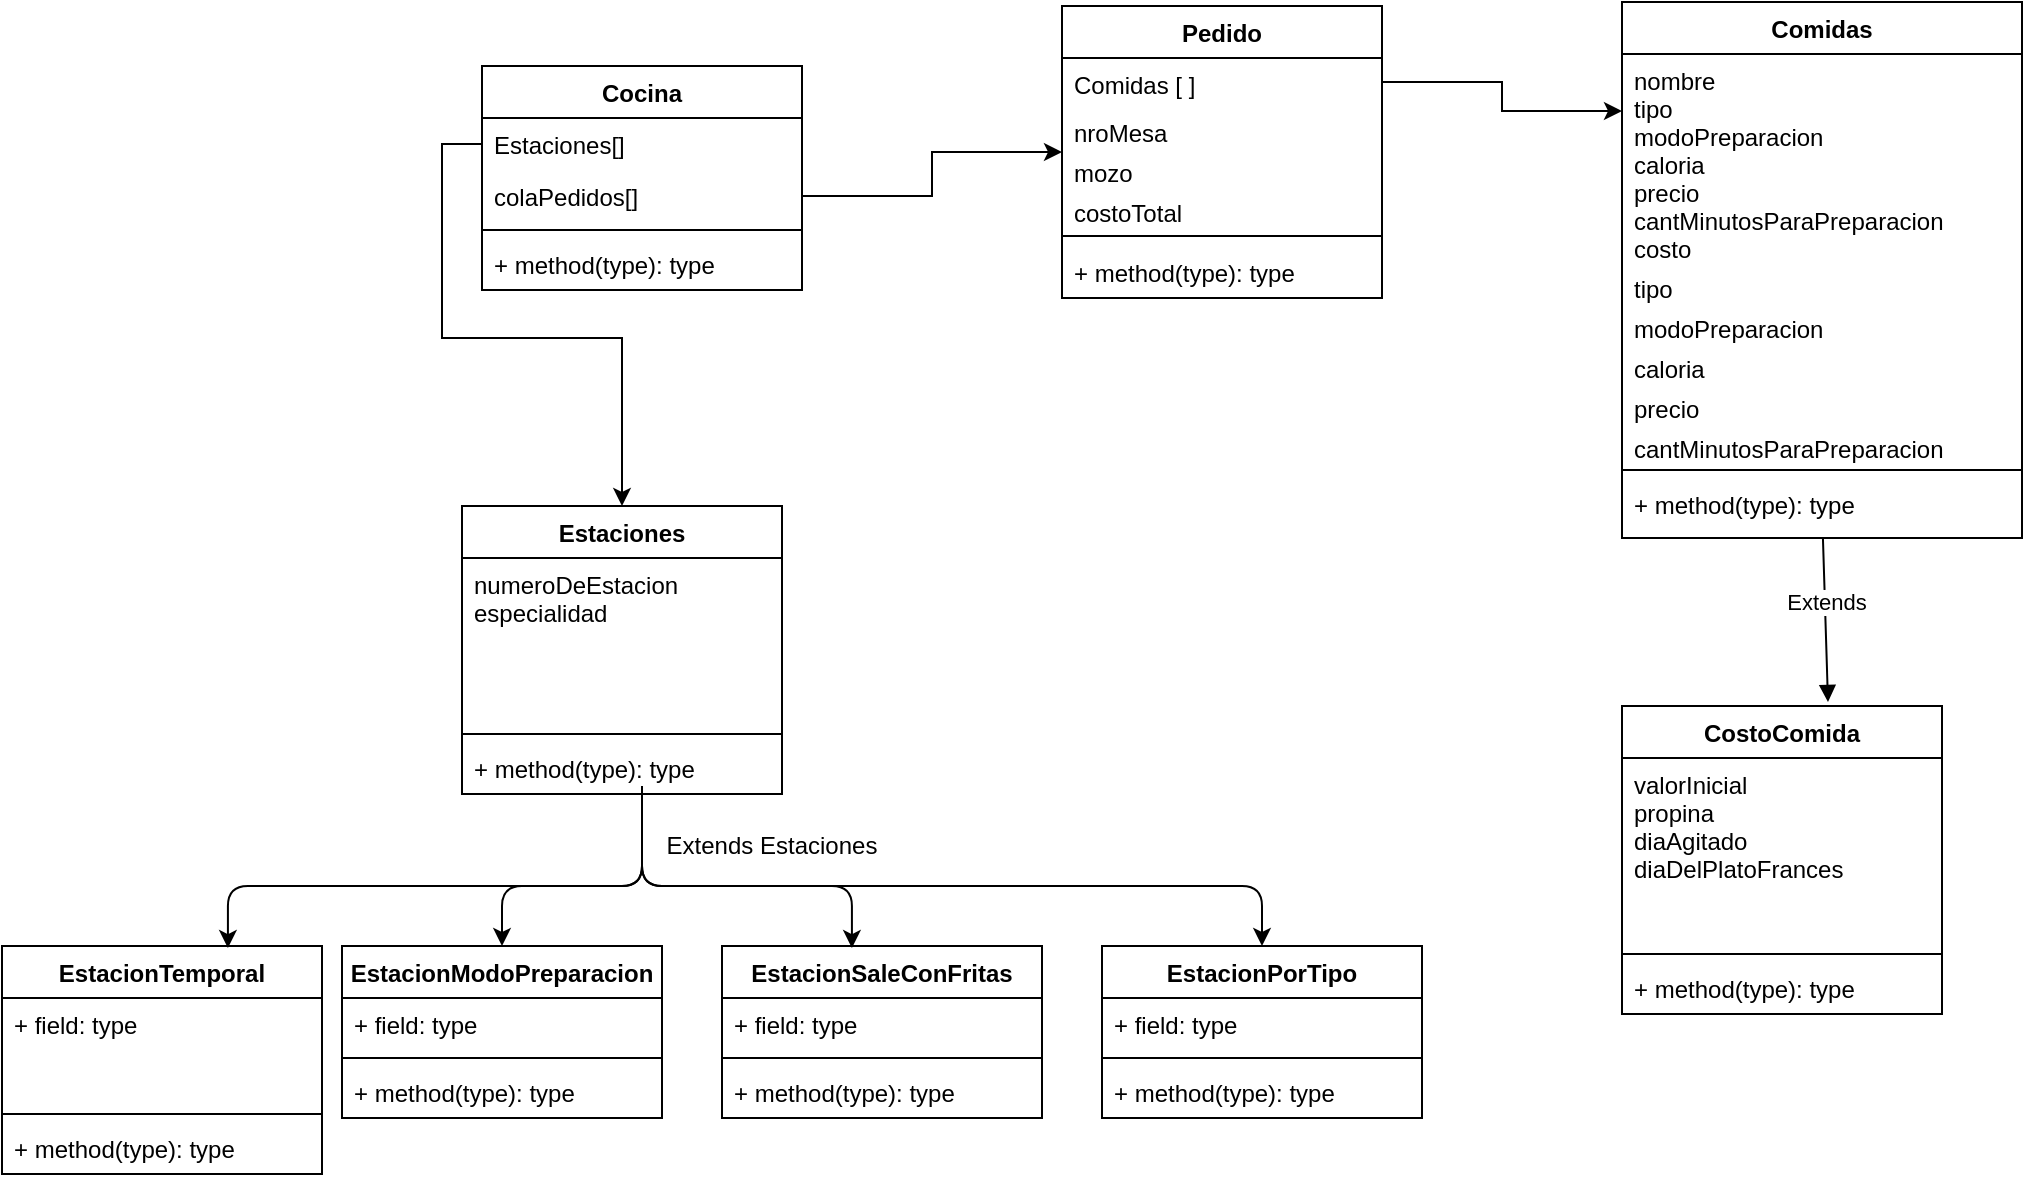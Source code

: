 <mxfile version="14.6.6" type="github">
  <diagram name="Page-1" id="9f46799a-70d6-7492-0946-bef42562c5a5">
    <mxGraphModel dx="1038" dy="580" grid="1" gridSize="10" guides="1" tooltips="1" connect="1" arrows="1" fold="1" page="1" pageScale="1" pageWidth="1100" pageHeight="850" background="#ffffff" math="0" shadow="0">
      <root>
        <mxCell id="0" />
        <mxCell id="1" parent="0" />
        <mxCell id="8xV83j_1CTot_pnEL54q-5" value="Pedido" style="swimlane;fontStyle=1;align=center;verticalAlign=top;childLayout=stackLayout;horizontal=1;startSize=26;horizontalStack=0;resizeParent=1;resizeParentMax=0;resizeLast=0;collapsible=1;marginBottom=0;" parent="1" vertex="1">
          <mxGeometry x="580" y="200" width="160" height="146" as="geometry" />
        </mxCell>
        <mxCell id="8xV83j_1CTot_pnEL54q-6" value="Comidas [ ]" style="text;strokeColor=none;fillColor=none;align=left;verticalAlign=top;spacingLeft=4;spacingRight=4;overflow=hidden;rotatable=0;points=[[0,0.5],[1,0.5]];portConstraint=eastwest;" parent="8xV83j_1CTot_pnEL54q-5" vertex="1">
          <mxGeometry y="26" width="160" height="24" as="geometry" />
        </mxCell>
        <mxCell id="6D3WVw2xwApWxN8StHJ6-3" value="nroMesa" style="text;strokeColor=none;fillColor=none;align=left;verticalAlign=top;spacingLeft=4;spacingRight=4;overflow=hidden;rotatable=0;points=[[0,0.5],[1,0.5]];portConstraint=eastwest;" vertex="1" parent="8xV83j_1CTot_pnEL54q-5">
          <mxGeometry y="50" width="160" height="20" as="geometry" />
        </mxCell>
        <mxCell id="6D3WVw2xwApWxN8StHJ6-4" value="mozo" style="text;strokeColor=none;fillColor=none;align=left;verticalAlign=top;spacingLeft=4;spacingRight=4;overflow=hidden;rotatable=0;points=[[0,0.5],[1,0.5]];portConstraint=eastwest;" vertex="1" parent="8xV83j_1CTot_pnEL54q-5">
          <mxGeometry y="70" width="160" height="20" as="geometry" />
        </mxCell>
        <mxCell id="6D3WVw2xwApWxN8StHJ6-5" value="costoTotal" style="text;strokeColor=none;fillColor=none;align=left;verticalAlign=top;spacingLeft=4;spacingRight=4;overflow=hidden;rotatable=0;points=[[0,0.5],[1,0.5]];portConstraint=eastwest;" vertex="1" parent="8xV83j_1CTot_pnEL54q-5">
          <mxGeometry y="90" width="160" height="20" as="geometry" />
        </mxCell>
        <mxCell id="8xV83j_1CTot_pnEL54q-7" value="" style="line;strokeWidth=1;fillColor=none;align=left;verticalAlign=middle;spacingTop=-1;spacingLeft=3;spacingRight=3;rotatable=0;labelPosition=right;points=[];portConstraint=eastwest;" parent="8xV83j_1CTot_pnEL54q-5" vertex="1">
          <mxGeometry y="110" width="160" height="10" as="geometry" />
        </mxCell>
        <mxCell id="8xV83j_1CTot_pnEL54q-8" value="+ method(type): type" style="text;strokeColor=none;fillColor=none;align=left;verticalAlign=top;spacingLeft=4;spacingRight=4;overflow=hidden;rotatable=0;points=[[0,0.5],[1,0.5]];portConstraint=eastwest;" parent="8xV83j_1CTot_pnEL54q-5" vertex="1">
          <mxGeometry y="120" width="160" height="26" as="geometry" />
        </mxCell>
        <mxCell id="8xV83j_1CTot_pnEL54q-9" value="Comidas" style="swimlane;fontStyle=1;align=center;verticalAlign=top;childLayout=stackLayout;horizontal=1;startSize=26;horizontalStack=0;resizeParent=1;resizeParentMax=0;resizeLast=0;collapsible=1;marginBottom=0;" parent="1" vertex="1">
          <mxGeometry x="860" y="198" width="200" height="268" as="geometry" />
        </mxCell>
        <mxCell id="8xV83j_1CTot_pnEL54q-10" value="nombre&#xa;tipo&#xa;modoPreparacion&#xa;caloria&#xa;precio&#xa;cantMinutosParaPreparacion&#xa;costo" style="text;strokeColor=none;fillColor=none;align=left;verticalAlign=top;spacingLeft=4;spacingRight=4;overflow=hidden;rotatable=0;points=[[0,0.5],[1,0.5]];portConstraint=eastwest;" parent="8xV83j_1CTot_pnEL54q-9" vertex="1">
          <mxGeometry y="26" width="200" height="104" as="geometry" />
        </mxCell>
        <mxCell id="6D3WVw2xwApWxN8StHJ6-9" value="tipo" style="text;strokeColor=none;fillColor=none;align=left;verticalAlign=top;spacingLeft=4;spacingRight=4;overflow=hidden;rotatable=0;points=[[0,0.5],[1,0.5]];portConstraint=eastwest;" vertex="1" parent="8xV83j_1CTot_pnEL54q-9">
          <mxGeometry y="130" width="200" height="20" as="geometry" />
        </mxCell>
        <mxCell id="6D3WVw2xwApWxN8StHJ6-10" value="modoPreparacion" style="text;strokeColor=none;fillColor=none;align=left;verticalAlign=top;spacingLeft=4;spacingRight=4;overflow=hidden;rotatable=0;points=[[0,0.5],[1,0.5]];portConstraint=eastwest;" vertex="1" parent="8xV83j_1CTot_pnEL54q-9">
          <mxGeometry y="150" width="200" height="20" as="geometry" />
        </mxCell>
        <mxCell id="6D3WVw2xwApWxN8StHJ6-11" value="caloria" style="text;strokeColor=none;fillColor=none;align=left;verticalAlign=top;spacingLeft=4;spacingRight=4;overflow=hidden;rotatable=0;points=[[0,0.5],[1,0.5]];portConstraint=eastwest;" vertex="1" parent="8xV83j_1CTot_pnEL54q-9">
          <mxGeometry y="170" width="200" height="20" as="geometry" />
        </mxCell>
        <mxCell id="6D3WVw2xwApWxN8StHJ6-12" value="precio" style="text;strokeColor=none;fillColor=none;align=left;verticalAlign=top;spacingLeft=4;spacingRight=4;overflow=hidden;rotatable=0;points=[[0,0.5],[1,0.5]];portConstraint=eastwest;" vertex="1" parent="8xV83j_1CTot_pnEL54q-9">
          <mxGeometry y="190" width="200" height="20" as="geometry" />
        </mxCell>
        <mxCell id="6D3WVw2xwApWxN8StHJ6-13" value="cantMinutosParaPreparacion" style="text;strokeColor=none;fillColor=none;align=left;verticalAlign=top;spacingLeft=4;spacingRight=4;overflow=hidden;rotatable=0;points=[[0,0.5],[1,0.5]];portConstraint=eastwest;" vertex="1" parent="8xV83j_1CTot_pnEL54q-9">
          <mxGeometry y="210" width="200" height="20" as="geometry" />
        </mxCell>
        <mxCell id="8xV83j_1CTot_pnEL54q-11" value="" style="line;strokeWidth=1;fillColor=none;align=left;verticalAlign=middle;spacingTop=-1;spacingLeft=3;spacingRight=3;rotatable=0;labelPosition=right;points=[];portConstraint=eastwest;" parent="8xV83j_1CTot_pnEL54q-9" vertex="1">
          <mxGeometry y="230" width="200" height="8" as="geometry" />
        </mxCell>
        <mxCell id="8xV83j_1CTot_pnEL54q-12" value="+ method(type): type" style="text;strokeColor=none;fillColor=none;align=left;verticalAlign=top;spacingLeft=4;spacingRight=4;overflow=hidden;rotatable=0;points=[[0,0.5],[1,0.5]];portConstraint=eastwest;" parent="8xV83j_1CTot_pnEL54q-9" vertex="1">
          <mxGeometry y="238" width="200" height="30" as="geometry" />
        </mxCell>
        <mxCell id="8xV83j_1CTot_pnEL54q-17" value="Estaciones" style="swimlane;fontStyle=1;align=center;verticalAlign=top;childLayout=stackLayout;horizontal=1;startSize=26;horizontalStack=0;resizeParent=1;resizeParentMax=0;resizeLast=0;collapsible=1;marginBottom=0;" parent="1" vertex="1">
          <mxGeometry x="280" y="450" width="160" height="144" as="geometry" />
        </mxCell>
        <mxCell id="8xV83j_1CTot_pnEL54q-18" value="numeroDeEstacion&#xa;especialidad&#xa;" style="text;strokeColor=none;fillColor=none;align=left;verticalAlign=top;spacingLeft=4;spacingRight=4;overflow=hidden;rotatable=0;points=[[0,0.5],[1,0.5]];portConstraint=eastwest;" parent="8xV83j_1CTot_pnEL54q-17" vertex="1">
          <mxGeometry y="26" width="160" height="84" as="geometry" />
        </mxCell>
        <mxCell id="8xV83j_1CTot_pnEL54q-19" value="" style="line;strokeWidth=1;fillColor=none;align=left;verticalAlign=middle;spacingTop=-1;spacingLeft=3;spacingRight=3;rotatable=0;labelPosition=right;points=[];portConstraint=eastwest;" parent="8xV83j_1CTot_pnEL54q-17" vertex="1">
          <mxGeometry y="110" width="160" height="8" as="geometry" />
        </mxCell>
        <mxCell id="8xV83j_1CTot_pnEL54q-20" value="+ method(type): type" style="text;strokeColor=none;fillColor=none;align=left;verticalAlign=top;spacingLeft=4;spacingRight=4;overflow=hidden;rotatable=0;points=[[0,0.5],[1,0.5]];portConstraint=eastwest;" parent="8xV83j_1CTot_pnEL54q-17" vertex="1">
          <mxGeometry y="118" width="160" height="26" as="geometry" />
        </mxCell>
        <mxCell id="RCY958HESJczwJdHwp6I-1" value="EstacionTemporal" style="swimlane;fontStyle=1;align=center;verticalAlign=top;childLayout=stackLayout;horizontal=1;startSize=26;horizontalStack=0;resizeParent=1;resizeParentMax=0;resizeLast=0;collapsible=1;marginBottom=0;" parent="1" vertex="1">
          <mxGeometry x="50" y="670" width="160" height="114" as="geometry" />
        </mxCell>
        <mxCell id="RCY958HESJczwJdHwp6I-2" value="+ field: type" style="text;strokeColor=none;fillColor=none;align=left;verticalAlign=top;spacingLeft=4;spacingRight=4;overflow=hidden;rotatable=0;points=[[0,0.5],[1,0.5]];portConstraint=eastwest;" parent="RCY958HESJczwJdHwp6I-1" vertex="1">
          <mxGeometry y="26" width="160" height="54" as="geometry" />
        </mxCell>
        <mxCell id="RCY958HESJczwJdHwp6I-3" value="" style="line;strokeWidth=1;fillColor=none;align=left;verticalAlign=middle;spacingTop=-1;spacingLeft=3;spacingRight=3;rotatable=0;labelPosition=right;points=[];portConstraint=eastwest;" parent="RCY958HESJczwJdHwp6I-1" vertex="1">
          <mxGeometry y="80" width="160" height="8" as="geometry" />
        </mxCell>
        <mxCell id="RCY958HESJczwJdHwp6I-4" value="+ method(type): type" style="text;strokeColor=none;fillColor=none;align=left;verticalAlign=top;spacingLeft=4;spacingRight=4;overflow=hidden;rotatable=0;points=[[0,0.5],[1,0.5]];portConstraint=eastwest;" parent="RCY958HESJczwJdHwp6I-1" vertex="1">
          <mxGeometry y="88" width="160" height="26" as="geometry" />
        </mxCell>
        <mxCell id="RCY958HESJczwJdHwp6I-5" value="EstacionModoPreparacion" style="swimlane;fontStyle=1;align=center;verticalAlign=top;childLayout=stackLayout;horizontal=1;startSize=26;horizontalStack=0;resizeParent=1;resizeParentMax=0;resizeLast=0;collapsible=1;marginBottom=0;" parent="1" vertex="1">
          <mxGeometry x="220" y="670" width="160" height="86" as="geometry" />
        </mxCell>
        <mxCell id="RCY958HESJczwJdHwp6I-6" value="+ field: type" style="text;strokeColor=none;fillColor=none;align=left;verticalAlign=top;spacingLeft=4;spacingRight=4;overflow=hidden;rotatable=0;points=[[0,0.5],[1,0.5]];portConstraint=eastwest;" parent="RCY958HESJczwJdHwp6I-5" vertex="1">
          <mxGeometry y="26" width="160" height="26" as="geometry" />
        </mxCell>
        <mxCell id="RCY958HESJczwJdHwp6I-7" value="" style="line;strokeWidth=1;fillColor=none;align=left;verticalAlign=middle;spacingTop=-1;spacingLeft=3;spacingRight=3;rotatable=0;labelPosition=right;points=[];portConstraint=eastwest;" parent="RCY958HESJczwJdHwp6I-5" vertex="1">
          <mxGeometry y="52" width="160" height="8" as="geometry" />
        </mxCell>
        <mxCell id="RCY958HESJczwJdHwp6I-8" value="+ method(type): type" style="text;strokeColor=none;fillColor=none;align=left;verticalAlign=top;spacingLeft=4;spacingRight=4;overflow=hidden;rotatable=0;points=[[0,0.5],[1,0.5]];portConstraint=eastwest;" parent="RCY958HESJczwJdHwp6I-5" vertex="1">
          <mxGeometry y="60" width="160" height="26" as="geometry" />
        </mxCell>
        <mxCell id="RCY958HESJczwJdHwp6I-9" value="EstacionSaleConFritas" style="swimlane;fontStyle=1;align=center;verticalAlign=top;childLayout=stackLayout;horizontal=1;startSize=26;horizontalStack=0;resizeParent=1;resizeParentMax=0;resizeLast=0;collapsible=1;marginBottom=0;" parent="1" vertex="1">
          <mxGeometry x="410" y="670" width="160" height="86" as="geometry" />
        </mxCell>
        <mxCell id="RCY958HESJczwJdHwp6I-10" value="+ field: type" style="text;strokeColor=none;fillColor=none;align=left;verticalAlign=top;spacingLeft=4;spacingRight=4;overflow=hidden;rotatable=0;points=[[0,0.5],[1,0.5]];portConstraint=eastwest;" parent="RCY958HESJczwJdHwp6I-9" vertex="1">
          <mxGeometry y="26" width="160" height="26" as="geometry" />
        </mxCell>
        <mxCell id="RCY958HESJczwJdHwp6I-11" value="" style="line;strokeWidth=1;fillColor=none;align=left;verticalAlign=middle;spacingTop=-1;spacingLeft=3;spacingRight=3;rotatable=0;labelPosition=right;points=[];portConstraint=eastwest;" parent="RCY958HESJczwJdHwp6I-9" vertex="1">
          <mxGeometry y="52" width="160" height="8" as="geometry" />
        </mxCell>
        <mxCell id="RCY958HESJczwJdHwp6I-12" value="+ method(type): type" style="text;strokeColor=none;fillColor=none;align=left;verticalAlign=top;spacingLeft=4;spacingRight=4;overflow=hidden;rotatable=0;points=[[0,0.5],[1,0.5]];portConstraint=eastwest;" parent="RCY958HESJczwJdHwp6I-9" vertex="1">
          <mxGeometry y="60" width="160" height="26" as="geometry" />
        </mxCell>
        <mxCell id="RCY958HESJczwJdHwp6I-13" value="EstacionPorTipo" style="swimlane;fontStyle=1;align=center;verticalAlign=top;childLayout=stackLayout;horizontal=1;startSize=26;horizontalStack=0;resizeParent=1;resizeParentMax=0;resizeLast=0;collapsible=1;marginBottom=0;" parent="1" vertex="1">
          <mxGeometry x="600" y="670" width="160" height="86" as="geometry" />
        </mxCell>
        <mxCell id="RCY958HESJczwJdHwp6I-14" value="+ field: type" style="text;strokeColor=none;fillColor=none;align=left;verticalAlign=top;spacingLeft=4;spacingRight=4;overflow=hidden;rotatable=0;points=[[0,0.5],[1,0.5]];portConstraint=eastwest;" parent="RCY958HESJczwJdHwp6I-13" vertex="1">
          <mxGeometry y="26" width="160" height="26" as="geometry" />
        </mxCell>
        <mxCell id="RCY958HESJczwJdHwp6I-15" value="" style="line;strokeWidth=1;fillColor=none;align=left;verticalAlign=middle;spacingTop=-1;spacingLeft=3;spacingRight=3;rotatable=0;labelPosition=right;points=[];portConstraint=eastwest;" parent="RCY958HESJczwJdHwp6I-13" vertex="1">
          <mxGeometry y="52" width="160" height="8" as="geometry" />
        </mxCell>
        <mxCell id="RCY958HESJczwJdHwp6I-16" value="+ method(type): type" style="text;strokeColor=none;fillColor=none;align=left;verticalAlign=top;spacingLeft=4;spacingRight=4;overflow=hidden;rotatable=0;points=[[0,0.5],[1,0.5]];portConstraint=eastwest;" parent="RCY958HESJczwJdHwp6I-13" vertex="1">
          <mxGeometry y="60" width="160" height="26" as="geometry" />
        </mxCell>
        <mxCell id="RCY958HESJczwJdHwp6I-17" value="Cocina" style="swimlane;fontStyle=1;align=center;verticalAlign=top;childLayout=stackLayout;horizontal=1;startSize=26;horizontalStack=0;resizeParent=1;resizeParentMax=0;resizeLast=0;collapsible=1;marginBottom=0;" parent="1" vertex="1">
          <mxGeometry x="290" y="230" width="160" height="112" as="geometry" />
        </mxCell>
        <mxCell id="RCY958HESJczwJdHwp6I-18" value="Estaciones[]" style="text;strokeColor=none;fillColor=none;align=left;verticalAlign=top;spacingLeft=4;spacingRight=4;overflow=hidden;rotatable=0;points=[[0,0.5],[1,0.5]];portConstraint=eastwest;" parent="RCY958HESJczwJdHwp6I-17" vertex="1">
          <mxGeometry y="26" width="160" height="26" as="geometry" />
        </mxCell>
        <mxCell id="6D3WVw2xwApWxN8StHJ6-6" value="colaPedidos[]" style="text;strokeColor=none;fillColor=none;align=left;verticalAlign=top;spacingLeft=4;spacingRight=4;overflow=hidden;rotatable=0;points=[[0,0.5],[1,0.5]];portConstraint=eastwest;" vertex="1" parent="RCY958HESJczwJdHwp6I-17">
          <mxGeometry y="52" width="160" height="26" as="geometry" />
        </mxCell>
        <mxCell id="RCY958HESJczwJdHwp6I-19" value="" style="line;strokeWidth=1;fillColor=none;align=left;verticalAlign=middle;spacingTop=-1;spacingLeft=3;spacingRight=3;rotatable=0;labelPosition=right;points=[];portConstraint=eastwest;" parent="RCY958HESJczwJdHwp6I-17" vertex="1">
          <mxGeometry y="78" width="160" height="8" as="geometry" />
        </mxCell>
        <mxCell id="RCY958HESJczwJdHwp6I-20" value="+ method(type): type" style="text;strokeColor=none;fillColor=none;align=left;verticalAlign=top;spacingLeft=4;spacingRight=4;overflow=hidden;rotatable=0;points=[[0,0.5],[1,0.5]];portConstraint=eastwest;" parent="RCY958HESJczwJdHwp6I-17" vertex="1">
          <mxGeometry y="86" width="160" height="26" as="geometry" />
        </mxCell>
        <mxCell id="RCY958HESJczwJdHwp6I-22" style="edgeStyle=orthogonalEdgeStyle;rounded=0;orthogonalLoop=1;jettySize=auto;html=1;entryX=0;entryY=0.274;entryDx=0;entryDy=0;entryPerimeter=0;" parent="1" source="8xV83j_1CTot_pnEL54q-6" target="8xV83j_1CTot_pnEL54q-10" edge="1">
          <mxGeometry relative="1" as="geometry" />
        </mxCell>
        <mxCell id="RCY958HESJczwJdHwp6I-50" value="Extends Estaciones" style="text;html=1;strokeColor=none;fillColor=none;align=center;verticalAlign=middle;whiteSpace=wrap;rounded=0;" parent="1" vertex="1">
          <mxGeometry x="330" y="610" width="210" height="20" as="geometry" />
        </mxCell>
        <mxCell id="RCY958HESJczwJdHwp6I-70" value="" style="edgeStyle=elbowEdgeStyle;elbow=vertical;entryX=0.706;entryY=0.009;entryDx=0;entryDy=0;entryPerimeter=0;" parent="1" target="RCY958HESJczwJdHwp6I-1" edge="1">
          <mxGeometry relative="1" as="geometry">
            <mxPoint x="370" y="620" as="sourcePoint" />
            <mxPoint x="190" y="670" as="targetPoint" />
            <Array as="points">
              <mxPoint x="240" y="640" />
            </Array>
          </mxGeometry>
        </mxCell>
        <mxCell id="RCY958HESJczwJdHwp6I-71" value="" style="edgeStyle=elbowEdgeStyle;elbow=vertical;" parent="1" edge="1">
          <mxGeometry relative="1" as="geometry">
            <mxPoint x="370" y="620" as="sourcePoint" />
            <mxPoint x="300" y="670" as="targetPoint" />
            <Array as="points">
              <mxPoint x="330" y="640" />
            </Array>
          </mxGeometry>
        </mxCell>
        <mxCell id="RCY958HESJczwJdHwp6I-72" value="" style="edgeStyle=elbowEdgeStyle;elbow=vertical;entryX=0.406;entryY=0.012;entryDx=0;entryDy=0;entryPerimeter=0;" parent="1" target="RCY958HESJczwJdHwp6I-9" edge="1">
          <mxGeometry relative="1" as="geometry">
            <mxPoint x="370" y="620" as="sourcePoint" />
            <mxPoint x="430" y="670" as="targetPoint" />
            <Array as="points">
              <mxPoint x="420" y="640" />
            </Array>
          </mxGeometry>
        </mxCell>
        <mxCell id="RCY958HESJczwJdHwp6I-73" value="" style="edgeStyle=elbowEdgeStyle;elbow=vertical;entryX=0.5;entryY=0;entryDx=0;entryDy=0;" parent="1" target="RCY958HESJczwJdHwp6I-13" edge="1">
          <mxGeometry relative="1" as="geometry">
            <mxPoint x="370" y="590" as="sourcePoint" />
            <mxPoint x="550" y="670" as="targetPoint" />
            <Array as="points">
              <mxPoint x="550" y="640" />
              <mxPoint x="430" y="650" />
              <mxPoint x="530" y="650" />
            </Array>
          </mxGeometry>
        </mxCell>
        <mxCell id="RCY958HESJczwJdHwp6I-111" value="CostoComida" style="swimlane;fontStyle=1;align=center;verticalAlign=top;childLayout=stackLayout;horizontal=1;startSize=26;horizontalStack=0;resizeParent=1;resizeParentMax=0;resizeLast=0;collapsible=1;marginBottom=0;" parent="1" vertex="1">
          <mxGeometry x="860" y="550" width="160" height="154" as="geometry" />
        </mxCell>
        <mxCell id="RCY958HESJczwJdHwp6I-112" value="valorInicial&#xa;propina&#xa;diaAgitado&#xa;diaDelPlatoFrances" style="text;strokeColor=none;fillColor=none;align=left;verticalAlign=top;spacingLeft=4;spacingRight=4;overflow=hidden;rotatable=0;points=[[0,0.5],[1,0.5]];portConstraint=eastwest;" parent="RCY958HESJczwJdHwp6I-111" vertex="1">
          <mxGeometry y="26" width="160" height="94" as="geometry" />
        </mxCell>
        <mxCell id="RCY958HESJczwJdHwp6I-113" value="" style="line;strokeWidth=1;fillColor=none;align=left;verticalAlign=middle;spacingTop=-1;spacingLeft=3;spacingRight=3;rotatable=0;labelPosition=right;points=[];portConstraint=eastwest;" parent="RCY958HESJczwJdHwp6I-111" vertex="1">
          <mxGeometry y="120" width="160" height="8" as="geometry" />
        </mxCell>
        <mxCell id="RCY958HESJczwJdHwp6I-114" value="+ method(type): type" style="text;strokeColor=none;fillColor=none;align=left;verticalAlign=top;spacingLeft=4;spacingRight=4;overflow=hidden;rotatable=0;points=[[0,0.5],[1,0.5]];portConstraint=eastwest;" parent="RCY958HESJczwJdHwp6I-111" vertex="1">
          <mxGeometry y="128" width="160" height="26" as="geometry" />
        </mxCell>
        <mxCell id="RCY958HESJczwJdHwp6I-116" value="Extends" style="html=1;verticalAlign=bottom;endArrow=block;" parent="1" source="8xV83j_1CTot_pnEL54q-12" edge="1">
          <mxGeometry width="80" relative="1" as="geometry">
            <mxPoint x="1060" y="560" as="sourcePoint" />
            <mxPoint x="963" y="548" as="targetPoint" />
          </mxGeometry>
        </mxCell>
        <mxCell id="6D3WVw2xwApWxN8StHJ6-7" style="edgeStyle=orthogonalEdgeStyle;rounded=0;orthogonalLoop=1;jettySize=auto;html=1;" edge="1" parent="1" source="6D3WVw2xwApWxN8StHJ6-6" target="8xV83j_1CTot_pnEL54q-5">
          <mxGeometry relative="1" as="geometry" />
        </mxCell>
        <mxCell id="6D3WVw2xwApWxN8StHJ6-8" style="edgeStyle=orthogonalEdgeStyle;rounded=0;orthogonalLoop=1;jettySize=auto;html=1;entryX=0.5;entryY=0;entryDx=0;entryDy=0;" edge="1" parent="1" source="RCY958HESJczwJdHwp6I-18" target="8xV83j_1CTot_pnEL54q-17">
          <mxGeometry relative="1" as="geometry" />
        </mxCell>
      </root>
    </mxGraphModel>
  </diagram>
</mxfile>
